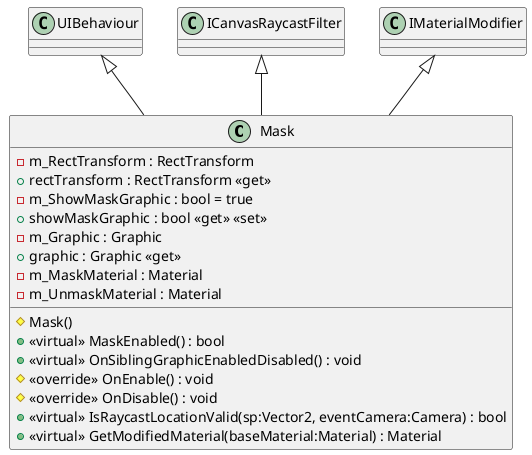 @startuml
class Mask {
    - m_RectTransform : RectTransform
    + rectTransform : RectTransform <<get>>
    - m_ShowMaskGraphic : bool = true
    + showMaskGraphic : bool <<get>> <<set>>
    - m_Graphic : Graphic
    + graphic : Graphic <<get>>
    - m_MaskMaterial : Material
    - m_UnmaskMaterial : Material
    # Mask()
    + <<virtual>> MaskEnabled() : bool
    + <<virtual>> OnSiblingGraphicEnabledDisabled() : void
    # <<override>> OnEnable() : void
    # <<override>> OnDisable() : void
    + <<virtual>> IsRaycastLocationValid(sp:Vector2, eventCamera:Camera) : bool
    + <<virtual>> GetModifiedMaterial(baseMaterial:Material) : Material
}
UIBehaviour <|-- Mask
ICanvasRaycastFilter <|-- Mask
IMaterialModifier <|-- Mask
@enduml

